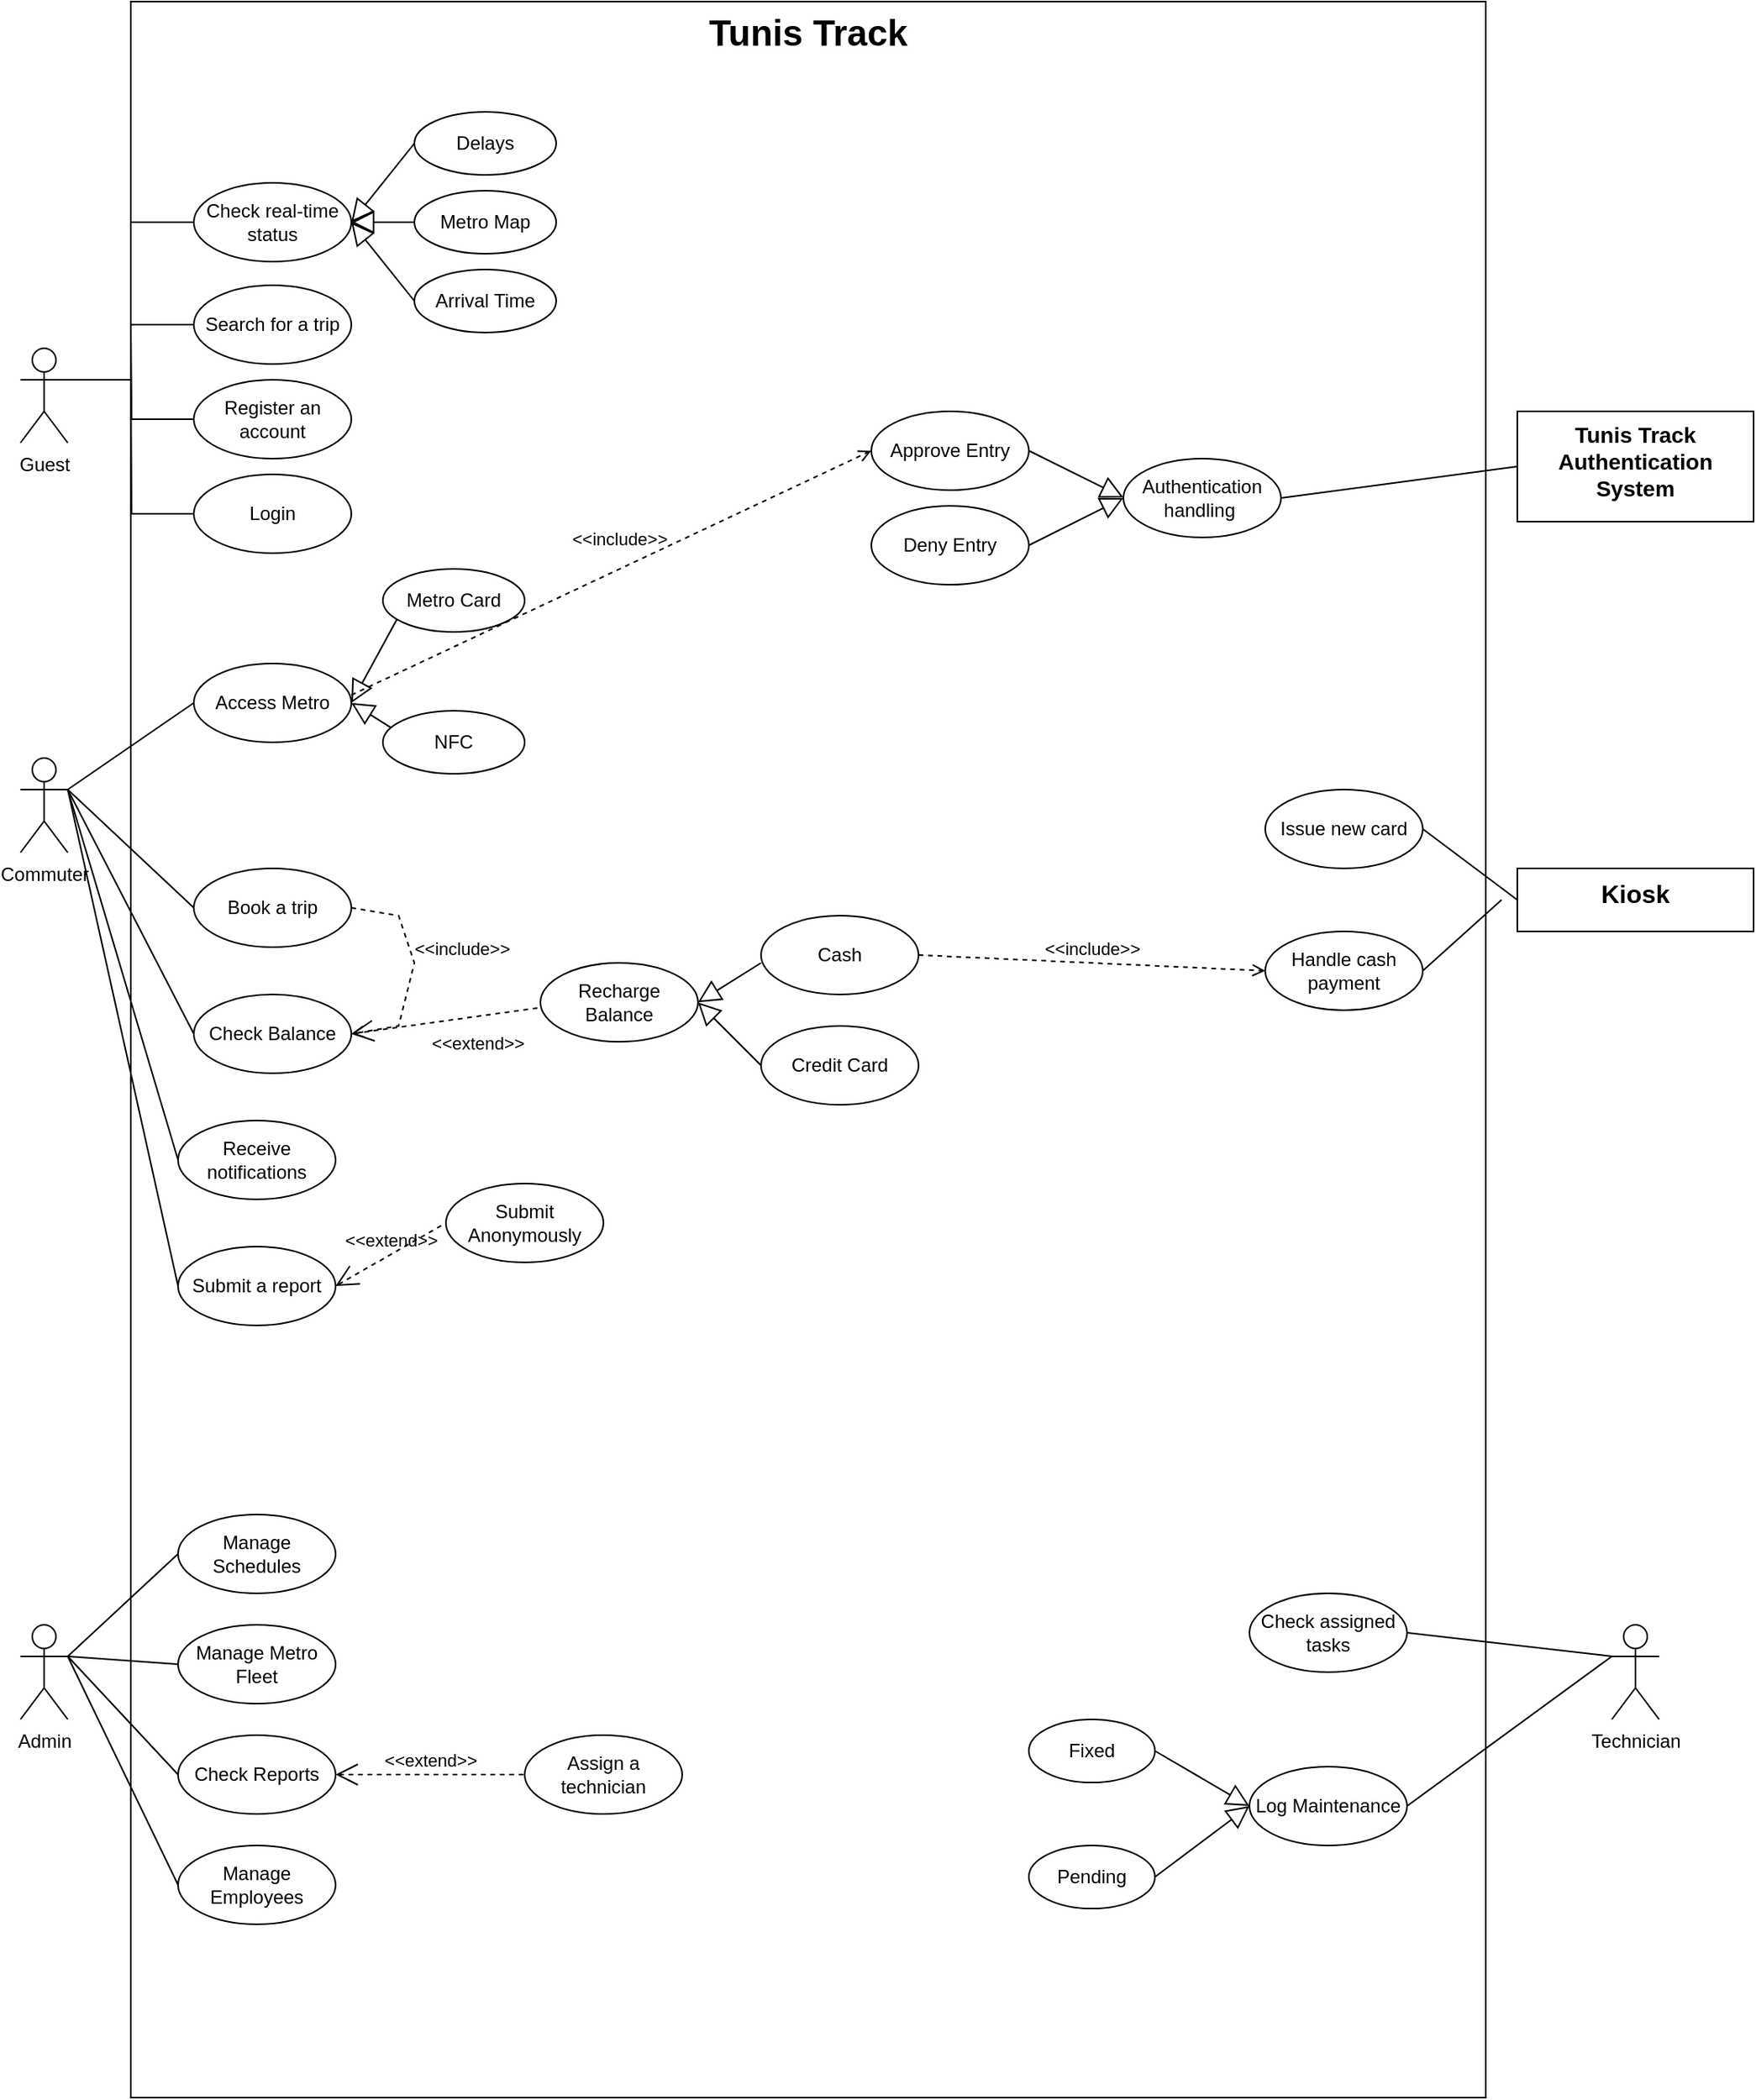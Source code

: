 <mxfile version="27.0.6">
  <diagram name="Page-1" id="7U1X7uFGqsOA9vyklkG4">
    <mxGraphModel dx="1343" dy="745" grid="1" gridSize="10" guides="1" tooltips="1" connect="1" arrows="1" fold="1" page="1" pageScale="1" pageWidth="120" pageHeight="200" math="0" shadow="0">
      <root>
        <mxCell id="0" />
        <mxCell id="1" parent="0" />
        <mxCell id="vQja3zcPBgWwOKAa9QhB-1" value="Guest" style="shape=umlActor;verticalLabelPosition=bottom;verticalAlign=top;html=1;outlineConnect=0;labelBackgroundColor=none;rounded=0;" parent="1" vertex="1">
          <mxGeometry x="30" y="320" width="30" height="60" as="geometry" />
        </mxCell>
        <mxCell id="vQja3zcPBgWwOKAa9QhB-3" value="Check real-time status" style="ellipse;whiteSpace=wrap;html=1;labelBackgroundColor=none;rounded=0;" parent="1" vertex="1">
          <mxGeometry x="140" y="215" width="100" height="50" as="geometry" />
        </mxCell>
        <mxCell id="vQja3zcPBgWwOKAa9QhB-4" value="Search for a trip" style="ellipse;whiteSpace=wrap;html=1;labelBackgroundColor=none;rounded=0;" parent="1" vertex="1">
          <mxGeometry x="140" y="280" width="100" height="50" as="geometry" />
        </mxCell>
        <mxCell id="vQja3zcPBgWwOKAa9QhB-11" value="" style="edgeStyle=orthogonalEdgeStyle;rounded=0;orthogonalLoop=1;jettySize=auto;html=1;endArrow=none;startFill=0;labelBackgroundColor=none;fontColor=default;" parent="1" source="vQja3zcPBgWwOKAa9QhB-5" edge="1">
          <mxGeometry relative="1" as="geometry">
            <mxPoint x="100" y="300" as="targetPoint" />
          </mxGeometry>
        </mxCell>
        <mxCell id="vQja3zcPBgWwOKAa9QhB-5" value="Register an account" style="ellipse;whiteSpace=wrap;html=1;labelBackgroundColor=none;rounded=0;" parent="1" vertex="1">
          <mxGeometry x="140" y="340" width="100" height="50" as="geometry" />
        </mxCell>
        <mxCell id="vQja3zcPBgWwOKAa9QhB-12" style="edgeStyle=orthogonalEdgeStyle;rounded=0;orthogonalLoop=1;jettySize=auto;html=1;endArrow=none;startFill=0;labelBackgroundColor=none;fontColor=default;" parent="1" source="vQja3zcPBgWwOKAa9QhB-6" edge="1">
          <mxGeometry relative="1" as="geometry">
            <mxPoint x="100" y="330" as="targetPoint" />
          </mxGeometry>
        </mxCell>
        <mxCell id="vQja3zcPBgWwOKAa9QhB-6" value="Login" style="ellipse;whiteSpace=wrap;html=1;labelBackgroundColor=none;rounded=0;" parent="1" vertex="1">
          <mxGeometry x="140" y="400" width="100" height="50" as="geometry" />
        </mxCell>
        <mxCell id="vQja3zcPBgWwOKAa9QhB-8" style="edgeStyle=orthogonalEdgeStyle;rounded=0;orthogonalLoop=1;jettySize=auto;html=1;entryX=1;entryY=0.333;entryDx=0;entryDy=0;entryPerimeter=0;endArrow=none;startFill=0;labelBackgroundColor=none;fontColor=default;" parent="1" source="vQja3zcPBgWwOKAa9QhB-3" target="vQja3zcPBgWwOKAa9QhB-1" edge="1">
          <mxGeometry relative="1" as="geometry" />
        </mxCell>
        <mxCell id="vQja3zcPBgWwOKAa9QhB-9" style="edgeStyle=orthogonalEdgeStyle;rounded=0;orthogonalLoop=1;jettySize=auto;html=1;entryX=1;entryY=0.333;entryDx=0;entryDy=0;entryPerimeter=0;endArrow=none;startFill=0;labelBackgroundColor=none;fontColor=default;" parent="1" source="vQja3zcPBgWwOKAa9QhB-4" target="vQja3zcPBgWwOKAa9QhB-1" edge="1">
          <mxGeometry relative="1" as="geometry" />
        </mxCell>
        <mxCell id="vQja3zcPBgWwOKAa9QhB-13" value="Delays" style="ellipse;whiteSpace=wrap;html=1;labelBackgroundColor=none;rounded=0;" parent="1" vertex="1">
          <mxGeometry x="280" y="170" width="90" height="40" as="geometry" />
        </mxCell>
        <mxCell id="vQja3zcPBgWwOKAa9QhB-14" value="Arrival Time" style="ellipse;whiteSpace=wrap;html=1;labelBackgroundColor=none;rounded=0;" parent="1" vertex="1">
          <mxGeometry x="280" y="270" width="90" height="40" as="geometry" />
        </mxCell>
        <mxCell id="vQja3zcPBgWwOKAa9QhB-15" value="Metro Map" style="ellipse;whiteSpace=wrap;html=1;labelBackgroundColor=none;rounded=0;" parent="1" vertex="1">
          <mxGeometry x="280" y="220" width="90" height="40" as="geometry" />
        </mxCell>
        <mxCell id="vQja3zcPBgWwOKAa9QhB-18" value="" style="edgeStyle=none;html=1;endArrow=block;endFill=0;endSize=12;verticalAlign=bottom;rounded=0;exitX=0;exitY=0.5;exitDx=0;exitDy=0;entryX=1;entryY=0.5;entryDx=0;entryDy=0;labelBackgroundColor=none;fontColor=default;" parent="1" source="vQja3zcPBgWwOKAa9QhB-13" target="vQja3zcPBgWwOKAa9QhB-3" edge="1">
          <mxGeometry width="160" relative="1" as="geometry">
            <mxPoint x="200" y="330" as="sourcePoint" />
            <mxPoint x="360" y="330" as="targetPoint" />
          </mxGeometry>
        </mxCell>
        <mxCell id="vQja3zcPBgWwOKAa9QhB-19" value="" style="edgeStyle=none;html=1;endArrow=block;endFill=0;endSize=12;verticalAlign=bottom;rounded=0;labelBackgroundColor=none;fontColor=default;" parent="1" source="vQja3zcPBgWwOKAa9QhB-15" edge="1">
          <mxGeometry width="160" relative="1" as="geometry">
            <mxPoint x="510" y="290" as="sourcePoint" />
            <mxPoint x="240" y="240" as="targetPoint" />
          </mxGeometry>
        </mxCell>
        <mxCell id="vQja3zcPBgWwOKAa9QhB-20" value="" style="edgeStyle=none;html=1;endArrow=block;endFill=0;endSize=12;verticalAlign=bottom;rounded=0;exitX=0;exitY=0.5;exitDx=0;exitDy=0;entryX=1;entryY=0.5;entryDx=0;entryDy=0;labelBackgroundColor=none;fontColor=default;" parent="1" source="vQja3zcPBgWwOKAa9QhB-14" target="vQja3zcPBgWwOKAa9QhB-3" edge="1">
          <mxGeometry width="160" relative="1" as="geometry">
            <mxPoint x="520" y="310" as="sourcePoint" />
            <mxPoint x="480" y="360" as="targetPoint" />
          </mxGeometry>
        </mxCell>
        <mxCell id="vQja3zcPBgWwOKAa9QhB-21" value="Commuter" style="shape=umlActor;html=1;verticalLabelPosition=bottom;verticalAlign=top;align=center;labelBackgroundColor=none;rounded=0;" parent="1" vertex="1">
          <mxGeometry x="30" y="580" width="30" height="60" as="geometry" />
        </mxCell>
        <mxCell id="vQja3zcPBgWwOKAa9QhB-23" value="Access Metro" style="ellipse;whiteSpace=wrap;html=1;labelBackgroundColor=none;rounded=0;" parent="1" vertex="1">
          <mxGeometry x="140" y="520" width="100" height="50" as="geometry" />
        </mxCell>
        <mxCell id="vQja3zcPBgWwOKAa9QhB-24" value="Submit a report" style="ellipse;whiteSpace=wrap;html=1;labelBackgroundColor=none;rounded=0;" parent="1" vertex="1">
          <mxGeometry x="130" y="890" width="100" height="50" as="geometry" />
        </mxCell>
        <mxCell id="vQja3zcPBgWwOKAa9QhB-25" value="Receive notifications" style="ellipse;whiteSpace=wrap;html=1;labelBackgroundColor=none;rounded=0;" parent="1" vertex="1">
          <mxGeometry x="130" y="810" width="100" height="50" as="geometry" />
        </mxCell>
        <mxCell id="vQja3zcPBgWwOKAa9QhB-26" value="Check Balance" style="ellipse;whiteSpace=wrap;html=1;labelBackgroundColor=none;rounded=0;" parent="1" vertex="1">
          <mxGeometry x="140" y="730" width="100" height="50" as="geometry" />
        </mxCell>
        <mxCell id="vQja3zcPBgWwOKAa9QhB-27" value="Book a trip" style="ellipse;whiteSpace=wrap;html=1;labelBackgroundColor=none;rounded=0;" parent="1" vertex="1">
          <mxGeometry x="140" y="650" width="100" height="50" as="geometry" />
        </mxCell>
        <mxCell id="vQja3zcPBgWwOKAa9QhB-28" value="" style="edgeStyle=none;html=1;endArrow=none;verticalAlign=bottom;rounded=0;exitX=1;exitY=0.333;exitDx=0;exitDy=0;exitPerimeter=0;entryX=0;entryY=0.5;entryDx=0;entryDy=0;labelBackgroundColor=none;fontColor=default;" parent="1" source="vQja3zcPBgWwOKAa9QhB-21" target="vQja3zcPBgWwOKAa9QhB-23" edge="1">
          <mxGeometry width="160" relative="1" as="geometry">
            <mxPoint x="50" y="630" as="sourcePoint" />
            <mxPoint x="210" y="630" as="targetPoint" />
          </mxGeometry>
        </mxCell>
        <mxCell id="vQja3zcPBgWwOKAa9QhB-29" value="" style="edgeStyle=none;html=1;endArrow=none;verticalAlign=bottom;rounded=0;exitX=1;exitY=0.333;exitDx=0;exitDy=0;exitPerimeter=0;entryX=0;entryY=0.5;entryDx=0;entryDy=0;labelBackgroundColor=none;fontColor=default;" parent="1" source="vQja3zcPBgWwOKAa9QhB-21" target="vQja3zcPBgWwOKAa9QhB-27" edge="1">
          <mxGeometry width="160" relative="1" as="geometry">
            <mxPoint x="340" y="615" as="sourcePoint" />
            <mxPoint x="420" y="560" as="targetPoint" />
          </mxGeometry>
        </mxCell>
        <mxCell id="vQja3zcPBgWwOKAa9QhB-30" value="" style="edgeStyle=none;html=1;endArrow=none;verticalAlign=bottom;rounded=0;exitX=1;exitY=0.333;exitDx=0;exitDy=0;exitPerimeter=0;entryX=0;entryY=0.5;entryDx=0;entryDy=0;labelBackgroundColor=none;fontColor=default;" parent="1" source="vQja3zcPBgWwOKAa9QhB-21" target="vQja3zcPBgWwOKAa9QhB-26" edge="1">
          <mxGeometry width="160" relative="1" as="geometry">
            <mxPoint x="360" y="615" as="sourcePoint" />
            <mxPoint x="440" y="560" as="targetPoint" />
          </mxGeometry>
        </mxCell>
        <mxCell id="vQja3zcPBgWwOKAa9QhB-31" value="" style="edgeStyle=none;html=1;endArrow=none;verticalAlign=bottom;rounded=0;entryX=0;entryY=0.5;entryDx=0;entryDy=0;exitX=1;exitY=0.333;exitDx=0;exitDy=0;exitPerimeter=0;labelBackgroundColor=none;fontColor=default;" parent="1" source="vQja3zcPBgWwOKAa9QhB-21" target="vQja3zcPBgWwOKAa9QhB-25" edge="1">
          <mxGeometry width="160" relative="1" as="geometry">
            <mxPoint x="390" y="625" as="sourcePoint" />
            <mxPoint x="470" y="570" as="targetPoint" />
          </mxGeometry>
        </mxCell>
        <mxCell id="vQja3zcPBgWwOKAa9QhB-32" value="" style="edgeStyle=none;html=1;endArrow=none;verticalAlign=bottom;rounded=0;exitX=1;exitY=0.333;exitDx=0;exitDy=0;exitPerimeter=0;entryX=0;entryY=0.5;entryDx=0;entryDy=0;labelBackgroundColor=none;fontColor=default;" parent="1" source="vQja3zcPBgWwOKAa9QhB-21" target="vQja3zcPBgWwOKAa9QhB-24" edge="1">
          <mxGeometry width="160" relative="1" as="geometry">
            <mxPoint x="510" y="635" as="sourcePoint" />
            <mxPoint x="590" y="580" as="targetPoint" />
          </mxGeometry>
        </mxCell>
        <mxCell id="vQja3zcPBgWwOKAa9QhB-33" value="" style="edgeStyle=none;html=1;endArrow=block;endFill=0;endSize=12;verticalAlign=bottom;rounded=0;entryX=1;entryY=0.5;entryDx=0;entryDy=0;labelBackgroundColor=none;fontColor=default;" parent="1" target="vQja3zcPBgWwOKAa9QhB-23" edge="1">
          <mxGeometry width="160" relative="1" as="geometry">
            <mxPoint x="270" y="490" as="sourcePoint" />
            <mxPoint x="240" y="630" as="targetPoint" />
          </mxGeometry>
        </mxCell>
        <mxCell id="vQja3zcPBgWwOKAa9QhB-34" value="" style="edgeStyle=none;html=1;endArrow=block;endFill=0;endSize=12;verticalAlign=bottom;rounded=0;entryX=1;entryY=0.5;entryDx=0;entryDy=0;labelBackgroundColor=none;fontColor=default;" parent="1" target="vQja3zcPBgWwOKAa9QhB-23" edge="1">
          <mxGeometry width="160" relative="1" as="geometry">
            <mxPoint x="280" y="570" as="sourcePoint" />
            <mxPoint x="370" y="605" as="targetPoint" />
          </mxGeometry>
        </mxCell>
        <mxCell id="vQja3zcPBgWwOKAa9QhB-36" value="NFC" style="ellipse;whiteSpace=wrap;html=1;labelBackgroundColor=none;rounded=0;" parent="1" vertex="1">
          <mxGeometry x="260" y="550" width="90" height="40" as="geometry" />
        </mxCell>
        <mxCell id="vQja3zcPBgWwOKAa9QhB-37" value="Metro Card" style="ellipse;whiteSpace=wrap;html=1;labelBackgroundColor=none;rounded=0;" parent="1" vertex="1">
          <mxGeometry x="260" y="460" width="90" height="40" as="geometry" />
        </mxCell>
        <mxCell id="vQja3zcPBgWwOKAa9QhB-38" value="&amp;lt;&amp;lt;include&amp;gt;&amp;gt;" style="edgeStyle=none;html=1;endArrow=open;verticalAlign=bottom;dashed=1;labelBackgroundColor=none;rounded=0;exitX=1;exitY=0.5;exitDx=0;exitDy=0;entryX=1;entryY=0.5;entryDx=0;entryDy=0;fontColor=default;" parent="1" source="vQja3zcPBgWwOKAa9QhB-27" target="vQja3zcPBgWwOKAa9QhB-26" edge="1">
          <mxGeometry x="-0.072" y="30" width="160" relative="1" as="geometry">
            <mxPoint x="330" y="720" as="sourcePoint" />
            <mxPoint x="490" y="720" as="targetPoint" />
            <Array as="points">
              <mxPoint x="270" y="680" />
              <mxPoint x="280" y="710" />
              <mxPoint x="270" y="750" />
            </Array>
            <mxPoint x="1" y="-7" as="offset" />
          </mxGeometry>
        </mxCell>
        <mxCell id="vQja3zcPBgWwOKAa9QhB-39" value="&amp;lt;&amp;lt;extend&amp;gt;&amp;gt;" style="edgeStyle=none;html=1;startArrow=open;endArrow=none;startSize=12;verticalAlign=bottom;dashed=1;labelBackgroundColor=none;rounded=0;exitX=1;exitY=0.5;exitDx=0;exitDy=0;fontColor=default;" parent="1" source="vQja3zcPBgWwOKAa9QhB-26" edge="1">
          <mxGeometry x="-0.151" y="-26" width="160" relative="1" as="geometry">
            <mxPoint x="240" y="750" as="sourcePoint" />
            <mxPoint x="420" y="730" as="targetPoint" />
            <mxPoint as="offset" />
          </mxGeometry>
        </mxCell>
        <mxCell id="vQja3zcPBgWwOKAa9QhB-40" value="Recharge Balance" style="ellipse;whiteSpace=wrap;html=1;labelBackgroundColor=none;rounded=0;" parent="1" vertex="1">
          <mxGeometry x="360" y="710" width="100" height="50" as="geometry" />
        </mxCell>
        <mxCell id="vQja3zcPBgWwOKAa9QhB-41" value="" style="edgeStyle=none;html=1;endArrow=block;endFill=0;endSize=12;verticalAlign=bottom;rounded=0;entryX=1;entryY=0.5;entryDx=0;entryDy=0;labelBackgroundColor=none;fontColor=default;" parent="1" target="vQja3zcPBgWwOKAa9QhB-40" edge="1">
          <mxGeometry width="160" relative="1" as="geometry">
            <mxPoint x="500" y="710" as="sourcePoint" />
            <mxPoint x="600" y="750" as="targetPoint" />
          </mxGeometry>
        </mxCell>
        <mxCell id="vQja3zcPBgWwOKAa9QhB-43" value="Cash" style="ellipse;whiteSpace=wrap;html=1;labelBackgroundColor=none;rounded=0;" parent="1" vertex="1">
          <mxGeometry x="500" y="680" width="100" height="50" as="geometry" />
        </mxCell>
        <mxCell id="vQja3zcPBgWwOKAa9QhB-44" value="" style="edgeStyle=none;html=1;endArrow=block;endFill=0;endSize=12;verticalAlign=bottom;rounded=0;entryX=1;entryY=0.5;entryDx=0;entryDy=0;exitX=0;exitY=0.5;exitDx=0;exitDy=0;labelBackgroundColor=none;fontColor=default;" parent="1" source="vQja3zcPBgWwOKAa9QhB-47" target="vQja3zcPBgWwOKAa9QhB-40" edge="1">
          <mxGeometry width="160" relative="1" as="geometry">
            <mxPoint x="490" y="770" as="sourcePoint" />
            <mxPoint x="570" y="790" as="targetPoint" />
          </mxGeometry>
        </mxCell>
        <mxCell id="vQja3zcPBgWwOKAa9QhB-47" value="Credit Card" style="ellipse;whiteSpace=wrap;html=1;labelBackgroundColor=none;rounded=0;" parent="1" vertex="1">
          <mxGeometry x="500" y="750" width="100" height="50" as="geometry" />
        </mxCell>
        <mxCell id="vQja3zcPBgWwOKAa9QhB-48" value="&amp;lt;&amp;lt;extend&amp;gt;&amp;gt;" style="edgeStyle=none;html=1;startArrow=open;endArrow=none;startSize=12;verticalAlign=bottom;dashed=1;labelBackgroundColor=none;rounded=0;exitX=1;exitY=0.5;exitDx=0;exitDy=0;entryX=0;entryY=0.5;entryDx=0;entryDy=0;fontColor=default;" parent="1" source="vQja3zcPBgWwOKAa9QhB-24" target="vQja3zcPBgWwOKAa9QhB-49" edge="1">
          <mxGeometry width="160" relative="1" as="geometry">
            <mxPoint x="380" y="790" as="sourcePoint" />
            <mxPoint x="300" y="880" as="targetPoint" />
          </mxGeometry>
        </mxCell>
        <mxCell id="vQja3zcPBgWwOKAa9QhB-49" value="Submit Anonymously" style="ellipse;whiteSpace=wrap;html=1;labelBackgroundColor=none;rounded=0;" parent="1" vertex="1">
          <mxGeometry x="300" y="850" width="100" height="50" as="geometry" />
        </mxCell>
        <mxCell id="vQja3zcPBgWwOKAa9QhB-54" value="&lt;font style=&quot;font-size: 14px;&quot;&gt;Tunis Track Authentication System&lt;/font&gt;" style="shape=rect;html=1;verticalAlign=top;fontStyle=1;whiteSpace=wrap;align=center;labelBackgroundColor=none;rounded=0;" parent="1" vertex="1">
          <mxGeometry x="980" y="360" width="150" height="70" as="geometry" />
        </mxCell>
        <mxCell id="vQja3zcPBgWwOKAa9QhB-55" value="Authentication handling&amp;nbsp;" style="ellipse;whiteSpace=wrap;html=1;labelBackgroundColor=none;rounded=0;" parent="1" vertex="1">
          <mxGeometry x="730" y="390" width="100" height="50" as="geometry" />
        </mxCell>
        <mxCell id="vQja3zcPBgWwOKAa9QhB-56" value="" style="edgeStyle=none;html=1;endArrow=none;verticalAlign=bottom;rounded=0;exitX=1;exitY=0.5;exitDx=0;exitDy=0;entryX=0;entryY=0.5;entryDx=0;entryDy=0;labelBackgroundColor=none;fontColor=default;" parent="1" source="vQja3zcPBgWwOKAa9QhB-55" target="vQja3zcPBgWwOKAa9QhB-54" edge="1">
          <mxGeometry width="160" relative="1" as="geometry">
            <mxPoint x="820" y="410" as="sourcePoint" />
            <mxPoint x="980" y="410" as="targetPoint" />
          </mxGeometry>
        </mxCell>
        <mxCell id="vQja3zcPBgWwOKAa9QhB-57" value="" style="edgeStyle=none;html=1;endArrow=block;endFill=0;endSize=12;verticalAlign=bottom;rounded=0;exitX=1;exitY=0.5;exitDx=0;exitDy=0;labelBackgroundColor=none;fontColor=default;" parent="1" source="vQja3zcPBgWwOKAa9QhB-62" edge="1">
          <mxGeometry width="160" relative="1" as="geometry">
            <mxPoint x="670" y="390" as="sourcePoint" />
            <mxPoint x="730" y="414.67" as="targetPoint" />
          </mxGeometry>
        </mxCell>
        <mxCell id="vQja3zcPBgWwOKAa9QhB-58" value="" style="edgeStyle=none;html=1;endArrow=block;endFill=0;endSize=12;verticalAlign=bottom;rounded=0;entryX=0;entryY=0.5;entryDx=0;entryDy=0;exitX=1;exitY=0.5;exitDx=0;exitDy=0;labelBackgroundColor=none;fontColor=default;" parent="1" source="vQja3zcPBgWwOKAa9QhB-60" target="vQja3zcPBgWwOKAa9QhB-55" edge="1">
          <mxGeometry width="160" relative="1" as="geometry">
            <mxPoint x="670" y="440" as="sourcePoint" />
            <mxPoint x="730" y="420" as="targetPoint" />
          </mxGeometry>
        </mxCell>
        <mxCell id="vQja3zcPBgWwOKAa9QhB-60" value="Deny Entry" style="ellipse;whiteSpace=wrap;html=1;labelBackgroundColor=none;rounded=0;" parent="1" vertex="1">
          <mxGeometry x="570" y="420" width="100" height="50" as="geometry" />
        </mxCell>
        <mxCell id="vQja3zcPBgWwOKAa9QhB-62" value="Approve Entry" style="ellipse;whiteSpace=wrap;html=1;labelBackgroundColor=none;rounded=0;" parent="1" vertex="1">
          <mxGeometry x="570" y="360" width="100" height="50" as="geometry" />
        </mxCell>
        <mxCell id="vQja3zcPBgWwOKAa9QhB-63" value="&amp;lt;&amp;lt;include&amp;gt;&amp;gt;" style="edgeStyle=none;html=1;endArrow=open;verticalAlign=bottom;dashed=1;labelBackgroundColor=none;rounded=0;entryX=0;entryY=0.5;entryDx=0;entryDy=0;fontColor=default;" parent="1" target="vQja3zcPBgWwOKAa9QhB-62" edge="1">
          <mxGeometry x="0.054" y="9" width="160" relative="1" as="geometry">
            <mxPoint x="240" y="540" as="sourcePoint" />
            <mxPoint x="480" y="410" as="targetPoint" />
            <mxPoint as="offset" />
          </mxGeometry>
        </mxCell>
        <mxCell id="vQja3zcPBgWwOKAa9QhB-64" value="&lt;font style=&quot;font-size: 16px;&quot;&gt;Kiosk&lt;/font&gt;" style="shape=rect;html=1;verticalAlign=top;fontStyle=1;whiteSpace=wrap;align=center;labelBackgroundColor=none;rounded=0;" parent="1" vertex="1">
          <mxGeometry x="980" y="650" width="150" height="40" as="geometry" />
        </mxCell>
        <mxCell id="vQja3zcPBgWwOKAa9QhB-65" value="" style="edgeStyle=none;html=1;endArrow=none;verticalAlign=bottom;rounded=0;exitX=1;exitY=0.5;exitDx=0;exitDy=0;labelBackgroundColor=none;fontColor=default;" parent="1" source="vQja3zcPBgWwOKAa9QhB-68" edge="1">
          <mxGeometry width="160" relative="1" as="geometry">
            <mxPoint x="650" y="670" as="sourcePoint" />
            <mxPoint x="970" y="670" as="targetPoint" />
          </mxGeometry>
        </mxCell>
        <mxCell id="vQja3zcPBgWwOKAa9QhB-66" value="" style="edgeStyle=none;html=1;endArrow=none;verticalAlign=bottom;rounded=0;entryX=0;entryY=0.5;entryDx=0;entryDy=0;exitX=1;exitY=0.5;exitDx=0;exitDy=0;labelBackgroundColor=none;fontColor=default;" parent="1" source="vQja3zcPBgWwOKAa9QhB-67" target="vQja3zcPBgWwOKAa9QhB-64" edge="1">
          <mxGeometry width="160" relative="1" as="geometry">
            <mxPoint x="650" y="670" as="sourcePoint" />
            <mxPoint x="810" y="670" as="targetPoint" />
          </mxGeometry>
        </mxCell>
        <mxCell id="vQja3zcPBgWwOKAa9QhB-67" value="Issue new card" style="ellipse;whiteSpace=wrap;html=1;labelBackgroundColor=none;rounded=0;" parent="1" vertex="1">
          <mxGeometry x="820" y="600" width="100" height="50" as="geometry" />
        </mxCell>
        <mxCell id="vQja3zcPBgWwOKAa9QhB-68" value="Handle cash payment" style="ellipse;whiteSpace=wrap;html=1;labelBackgroundColor=none;rounded=0;" parent="1" vertex="1">
          <mxGeometry x="820" y="690" width="100" height="50" as="geometry" />
        </mxCell>
        <mxCell id="vQja3zcPBgWwOKAa9QhB-69" value="&amp;lt;&amp;lt;include&amp;gt;&amp;gt;" style="edgeStyle=none;html=1;endArrow=open;verticalAlign=bottom;dashed=1;labelBackgroundColor=none;rounded=0;exitX=1;exitY=0.5;exitDx=0;exitDy=0;entryX=0;entryY=0.5;entryDx=0;entryDy=0;fontColor=default;" parent="1" source="vQja3zcPBgWwOKAa9QhB-43" target="vQja3zcPBgWwOKAa9QhB-68" edge="1">
          <mxGeometry width="160" relative="1" as="geometry">
            <mxPoint x="690" y="670" as="sourcePoint" />
            <mxPoint x="850" y="670" as="targetPoint" />
          </mxGeometry>
        </mxCell>
        <mxCell id="vQja3zcPBgWwOKAa9QhB-70" value="Admin&lt;div&gt;&lt;br&gt;&lt;/div&gt;" style="shape=umlActor;html=1;verticalLabelPosition=bottom;verticalAlign=top;align=center;labelBackgroundColor=none;rounded=0;" parent="1" vertex="1">
          <mxGeometry x="30" y="1130" width="30" height="60" as="geometry" />
        </mxCell>
        <mxCell id="vQja3zcPBgWwOKAa9QhB-71" value="Manage Metro Fleet" style="ellipse;whiteSpace=wrap;html=1;labelBackgroundColor=none;rounded=0;" parent="1" vertex="1">
          <mxGeometry x="130" y="1130" width="100" height="50" as="geometry" />
        </mxCell>
        <mxCell id="vQja3zcPBgWwOKAa9QhB-72" value="Manage Schedules" style="ellipse;whiteSpace=wrap;html=1;labelBackgroundColor=none;rounded=0;" parent="1" vertex="1">
          <mxGeometry x="130" y="1060" width="100" height="50" as="geometry" />
        </mxCell>
        <mxCell id="vQja3zcPBgWwOKAa9QhB-73" value="Check Reports" style="ellipse;whiteSpace=wrap;html=1;labelBackgroundColor=none;rounded=0;" parent="1" vertex="1">
          <mxGeometry x="130" y="1200" width="100" height="50" as="geometry" />
        </mxCell>
        <mxCell id="vQja3zcPBgWwOKAa9QhB-74" value="Manage Employees" style="ellipse;whiteSpace=wrap;html=1;labelBackgroundColor=none;rounded=0;" parent="1" vertex="1">
          <mxGeometry x="130" y="1270" width="100" height="50" as="geometry" />
        </mxCell>
        <mxCell id="vQja3zcPBgWwOKAa9QhB-75" value="" style="edgeStyle=none;html=1;endArrow=none;verticalAlign=bottom;rounded=0;exitX=1;exitY=0.333;exitDx=0;exitDy=0;exitPerimeter=0;entryX=0;entryY=0.5;entryDx=0;entryDy=0;labelBackgroundColor=none;fontColor=default;" parent="1" source="vQja3zcPBgWwOKAa9QhB-70" target="vQja3zcPBgWwOKAa9QhB-72" edge="1">
          <mxGeometry width="160" relative="1" as="geometry">
            <mxPoint x="150" y="1110" as="sourcePoint" />
            <mxPoint x="310" y="1110" as="targetPoint" />
          </mxGeometry>
        </mxCell>
        <mxCell id="vQja3zcPBgWwOKAa9QhB-76" value="" style="edgeStyle=none;html=1;endArrow=none;verticalAlign=bottom;rounded=0;exitX=1;exitY=0.333;exitDx=0;exitDy=0;exitPerimeter=0;entryX=0;entryY=0.5;entryDx=0;entryDy=0;labelBackgroundColor=none;fontColor=default;" parent="1" source="vQja3zcPBgWwOKAa9QhB-70" target="vQja3zcPBgWwOKAa9QhB-74" edge="1">
          <mxGeometry width="160" relative="1" as="geometry">
            <mxPoint x="330" y="1125" as="sourcePoint" />
            <mxPoint x="400" y="1060" as="targetPoint" />
          </mxGeometry>
        </mxCell>
        <mxCell id="vQja3zcPBgWwOKAa9QhB-77" value="" style="edgeStyle=none;html=1;endArrow=none;verticalAlign=bottom;rounded=0;exitX=1;exitY=0.333;exitDx=0;exitDy=0;exitPerimeter=0;entryX=0;entryY=0.5;entryDx=0;entryDy=0;labelBackgroundColor=none;fontColor=default;" parent="1" source="vQja3zcPBgWwOKAa9QhB-70" target="vQja3zcPBgWwOKAa9QhB-73" edge="1">
          <mxGeometry width="160" relative="1" as="geometry">
            <mxPoint x="340" y="1125" as="sourcePoint" />
            <mxPoint x="410" y="1060" as="targetPoint" />
          </mxGeometry>
        </mxCell>
        <mxCell id="vQja3zcPBgWwOKAa9QhB-78" value="" style="edgeStyle=none;html=1;endArrow=none;verticalAlign=bottom;rounded=0;exitX=1;exitY=0.333;exitDx=0;exitDy=0;exitPerimeter=0;entryX=0;entryY=0.5;entryDx=0;entryDy=0;labelBackgroundColor=none;fontColor=default;" parent="1" source="vQja3zcPBgWwOKAa9QhB-70" target="vQja3zcPBgWwOKAa9QhB-71" edge="1">
          <mxGeometry width="160" relative="1" as="geometry">
            <mxPoint x="340" y="1145" as="sourcePoint" />
            <mxPoint x="410" y="1080" as="targetPoint" />
          </mxGeometry>
        </mxCell>
        <mxCell id="vQja3zcPBgWwOKAa9QhB-79" value="Assign a technician" style="ellipse;whiteSpace=wrap;html=1;labelBackgroundColor=none;rounded=0;" parent="1" vertex="1">
          <mxGeometry x="350" y="1200" width="100" height="50" as="geometry" />
        </mxCell>
        <mxCell id="vQja3zcPBgWwOKAa9QhB-81" value="&amp;lt;&amp;lt;extend&amp;gt;&amp;gt;" style="edgeStyle=none;html=1;startArrow=open;endArrow=none;startSize=12;verticalAlign=bottom;dashed=1;labelBackgroundColor=none;rounded=0;exitX=1;exitY=0.5;exitDx=0;exitDy=0;entryX=0;entryY=0.5;entryDx=0;entryDy=0;fontColor=default;" parent="1" source="vQja3zcPBgWwOKAa9QhB-73" target="vQja3zcPBgWwOKAa9QhB-79" edge="1">
          <mxGeometry width="160" relative="1" as="geometry">
            <mxPoint x="150" y="1110" as="sourcePoint" />
            <mxPoint x="310" y="1110" as="targetPoint" />
          </mxGeometry>
        </mxCell>
        <mxCell id="vQja3zcPBgWwOKAa9QhB-82" value="Technician" style="shape=umlActor;html=1;verticalLabelPosition=bottom;verticalAlign=top;align=center;labelBackgroundColor=none;rounded=0;" parent="1" vertex="1">
          <mxGeometry x="1040" y="1130" width="30" height="60" as="geometry" />
        </mxCell>
        <mxCell id="vQja3zcPBgWwOKAa9QhB-83" value="Check assigned tasks" style="ellipse;whiteSpace=wrap;html=1;labelBackgroundColor=none;rounded=0;" parent="1" vertex="1">
          <mxGeometry x="810" y="1110" width="100" height="50" as="geometry" />
        </mxCell>
        <mxCell id="vQja3zcPBgWwOKAa9QhB-84" value="Log Maintenance" style="ellipse;whiteSpace=wrap;html=1;labelBackgroundColor=none;rounded=0;" parent="1" vertex="1">
          <mxGeometry x="810" y="1220" width="100" height="50" as="geometry" />
        </mxCell>
        <mxCell id="vQja3zcPBgWwOKAa9QhB-85" value="" style="edgeStyle=none;html=1;endArrow=none;verticalAlign=bottom;rounded=0;exitX=1;exitY=0.5;exitDx=0;exitDy=0;entryX=0;entryY=0.333;entryDx=0;entryDy=0;entryPerimeter=0;labelBackgroundColor=none;fontColor=default;" parent="1" source="vQja3zcPBgWwOKAa9QhB-83" target="vQja3zcPBgWwOKAa9QhB-82" edge="1">
          <mxGeometry width="160" relative="1" as="geometry">
            <mxPoint x="780" y="1130" as="sourcePoint" />
            <mxPoint x="940" y="1130" as="targetPoint" />
          </mxGeometry>
        </mxCell>
        <mxCell id="vQja3zcPBgWwOKAa9QhB-86" value="" style="edgeStyle=none;html=1;endArrow=none;verticalAlign=bottom;rounded=0;exitX=1;exitY=0.5;exitDx=0;exitDy=0;entryX=0;entryY=0.333;entryDx=0;entryDy=0;entryPerimeter=0;labelBackgroundColor=none;fontColor=default;" parent="1" source="vQja3zcPBgWwOKAa9QhB-84" target="vQja3zcPBgWwOKAa9QhB-82" edge="1">
          <mxGeometry width="160" relative="1" as="geometry">
            <mxPoint x="860" y="1130" as="sourcePoint" />
            <mxPoint x="940" y="1145" as="targetPoint" />
          </mxGeometry>
        </mxCell>
        <mxCell id="vQja3zcPBgWwOKAa9QhB-88" value="Fixed" style="ellipse;whiteSpace=wrap;html=1;labelBackgroundColor=none;rounded=0;" parent="1" vertex="1">
          <mxGeometry x="670" y="1190" width="80" height="40" as="geometry" />
        </mxCell>
        <mxCell id="vQja3zcPBgWwOKAa9QhB-89" value="Pending" style="ellipse;whiteSpace=wrap;html=1;labelBackgroundColor=none;rounded=0;" parent="1" vertex="1">
          <mxGeometry x="670" y="1270" width="80" height="40" as="geometry" />
        </mxCell>
        <mxCell id="vQja3zcPBgWwOKAa9QhB-90" value="" style="edgeStyle=none;html=1;endArrow=block;endFill=0;endSize=12;verticalAlign=bottom;rounded=0;entryX=0;entryY=0.5;entryDx=0;entryDy=0;exitX=1;exitY=0.5;exitDx=0;exitDy=0;labelBackgroundColor=none;fontColor=default;" parent="1" source="vQja3zcPBgWwOKAa9QhB-88" target="vQja3zcPBgWwOKAa9QhB-84" edge="1">
          <mxGeometry width="160" relative="1" as="geometry">
            <mxPoint x="550" y="1210" as="sourcePoint" />
            <mxPoint x="710" y="1210" as="targetPoint" />
          </mxGeometry>
        </mxCell>
        <mxCell id="vQja3zcPBgWwOKAa9QhB-91" value="" style="edgeStyle=none;html=1;endArrow=block;endFill=0;endSize=12;verticalAlign=bottom;rounded=0;entryX=0;entryY=0.5;entryDx=0;entryDy=0;exitX=1;exitY=0.5;exitDx=0;exitDy=0;labelBackgroundColor=none;fontColor=default;" parent="1" source="vQja3zcPBgWwOKAa9QhB-89" target="vQja3zcPBgWwOKAa9QhB-84" edge="1">
          <mxGeometry width="160" relative="1" as="geometry">
            <mxPoint x="550" y="1210" as="sourcePoint" />
            <mxPoint x="710" y="1210" as="targetPoint" />
          </mxGeometry>
        </mxCell>
        <mxCell id="vQja3zcPBgWwOKAa9QhB-94" value="&lt;font style=&quot;font-size: 23px;&quot;&gt;Tunis Track&lt;/font&gt;" style="shape=rect;html=1;verticalAlign=top;fontStyle=1;whiteSpace=wrap;align=center;fillColor=none;labelBackgroundColor=none;rounded=0;" parent="1" vertex="1">
          <mxGeometry x="100" y="100" width="860" height="1330" as="geometry" />
        </mxCell>
      </root>
    </mxGraphModel>
  </diagram>
</mxfile>
